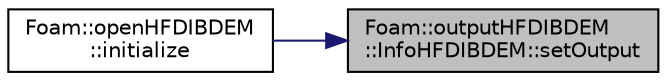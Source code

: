digraph "Foam::outputHFDIBDEM::InfoHFDIBDEM::setOutput"
{
 // LATEX_PDF_SIZE
  edge [fontname="Helvetica",fontsize="10",labelfontname="Helvetica",labelfontsize="10"];
  node [fontname="Helvetica",fontsize="10",shape=record];
  rankdir="RL";
  Node1 [label="Foam::outputHFDIBDEM\l::InfoHFDIBDEM::setOutput",height=0.2,width=0.4,color="black", fillcolor="grey75", style="filled", fontcolor="black",tooltip=" "];
  Node1 -> Node2 [dir="back",color="midnightblue",fontsize="10",style="solid",fontname="Helvetica"];
  Node2 [label="Foam::openHFDIBDEM\l::initialize",height=0.2,width=0.4,color="black", fillcolor="white", style="filled",URL="$classFoam_1_1openHFDIBDEM.html#a069fae49418d3465356c0f86fa39a0ea",tooltip=" "];
}
